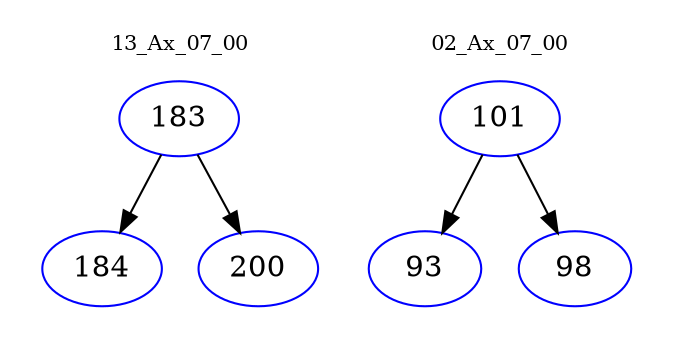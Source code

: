 digraph{
subgraph cluster_0 {
color = white
label = "13_Ax_07_00";
fontsize=10;
T0_183 [label="183", color="blue"]
T0_183 -> T0_184 [color="black"]
T0_184 [label="184", color="blue"]
T0_183 -> T0_200 [color="black"]
T0_200 [label="200", color="blue"]
}
subgraph cluster_1 {
color = white
label = "02_Ax_07_00";
fontsize=10;
T1_101 [label="101", color="blue"]
T1_101 -> T1_93 [color="black"]
T1_93 [label="93", color="blue"]
T1_101 -> T1_98 [color="black"]
T1_98 [label="98", color="blue"]
}
}
